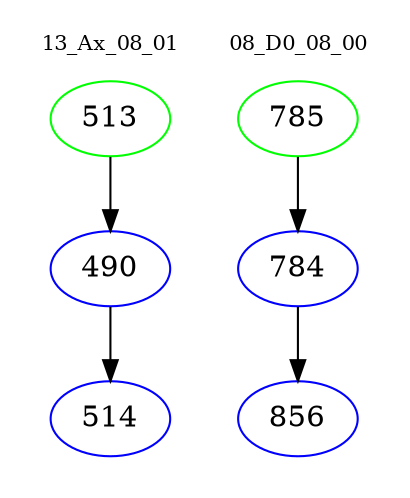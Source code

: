 digraph{
subgraph cluster_0 {
color = white
label = "13_Ax_08_01";
fontsize=10;
T0_513 [label="513", color="green"]
T0_513 -> T0_490 [color="black"]
T0_490 [label="490", color="blue"]
T0_490 -> T0_514 [color="black"]
T0_514 [label="514", color="blue"]
}
subgraph cluster_1 {
color = white
label = "08_D0_08_00";
fontsize=10;
T1_785 [label="785", color="green"]
T1_785 -> T1_784 [color="black"]
T1_784 [label="784", color="blue"]
T1_784 -> T1_856 [color="black"]
T1_856 [label="856", color="blue"]
}
}
